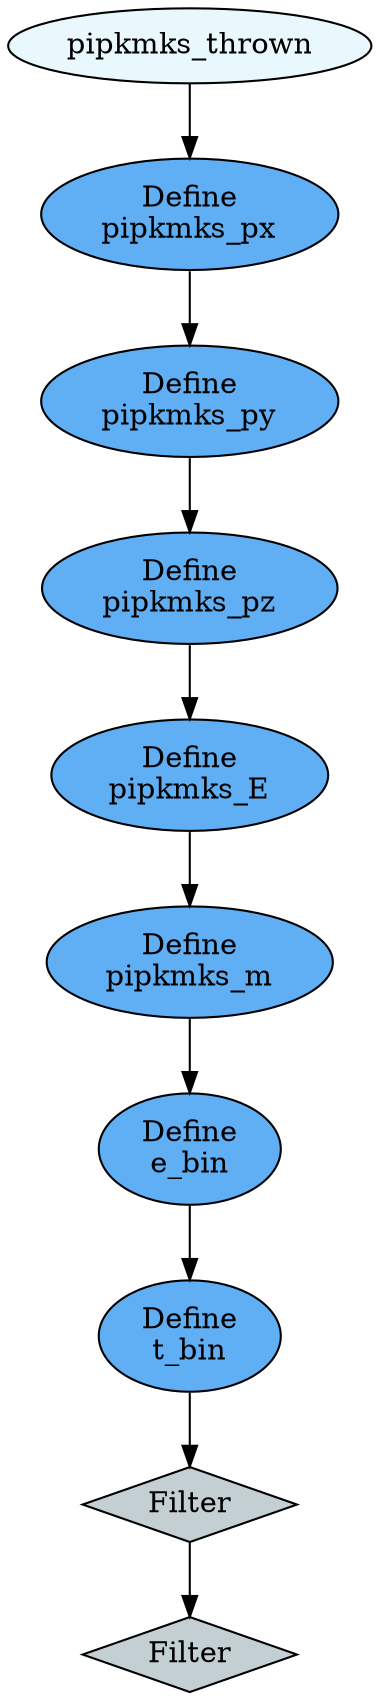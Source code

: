 digraph {
	10 [label="Filter", style="filled", fillcolor="#c4cfd4", shape="diamond"];
	2 [label="Filter", style="filled", fillcolor="#c4cfd4", shape="diamond"];
	3 [label="Define
t_bin", style="filled", fillcolor="#60aef3", shape="oval"];
	4 [label="Define
e_bin", style="filled", fillcolor="#60aef3", shape="oval"];
	5 [label="Define
pipkmks_m", style="filled", fillcolor="#60aef3", shape="oval"];
	6 [label="Define
pipkmks_E", style="filled", fillcolor="#60aef3", shape="oval"];
	7 [label="Define
pipkmks_pz", style="filled", fillcolor="#60aef3", shape="oval"];
	8 [label="Define
pipkmks_py", style="filled", fillcolor="#60aef3", shape="oval"];
	9 [label="Define
pipkmks_px", style="filled", fillcolor="#60aef3", shape="oval"];
	0 [label="pipkmks_thrown", style="filled", fillcolor="#e8f8fc", shape="oval"];
	2 -> 10;
	3 -> 2;
	4 -> 3;
	5 -> 4;
	6 -> 5;
	7 -> 6;
	8 -> 7;
	9 -> 8;
	0 -> 9;
}
